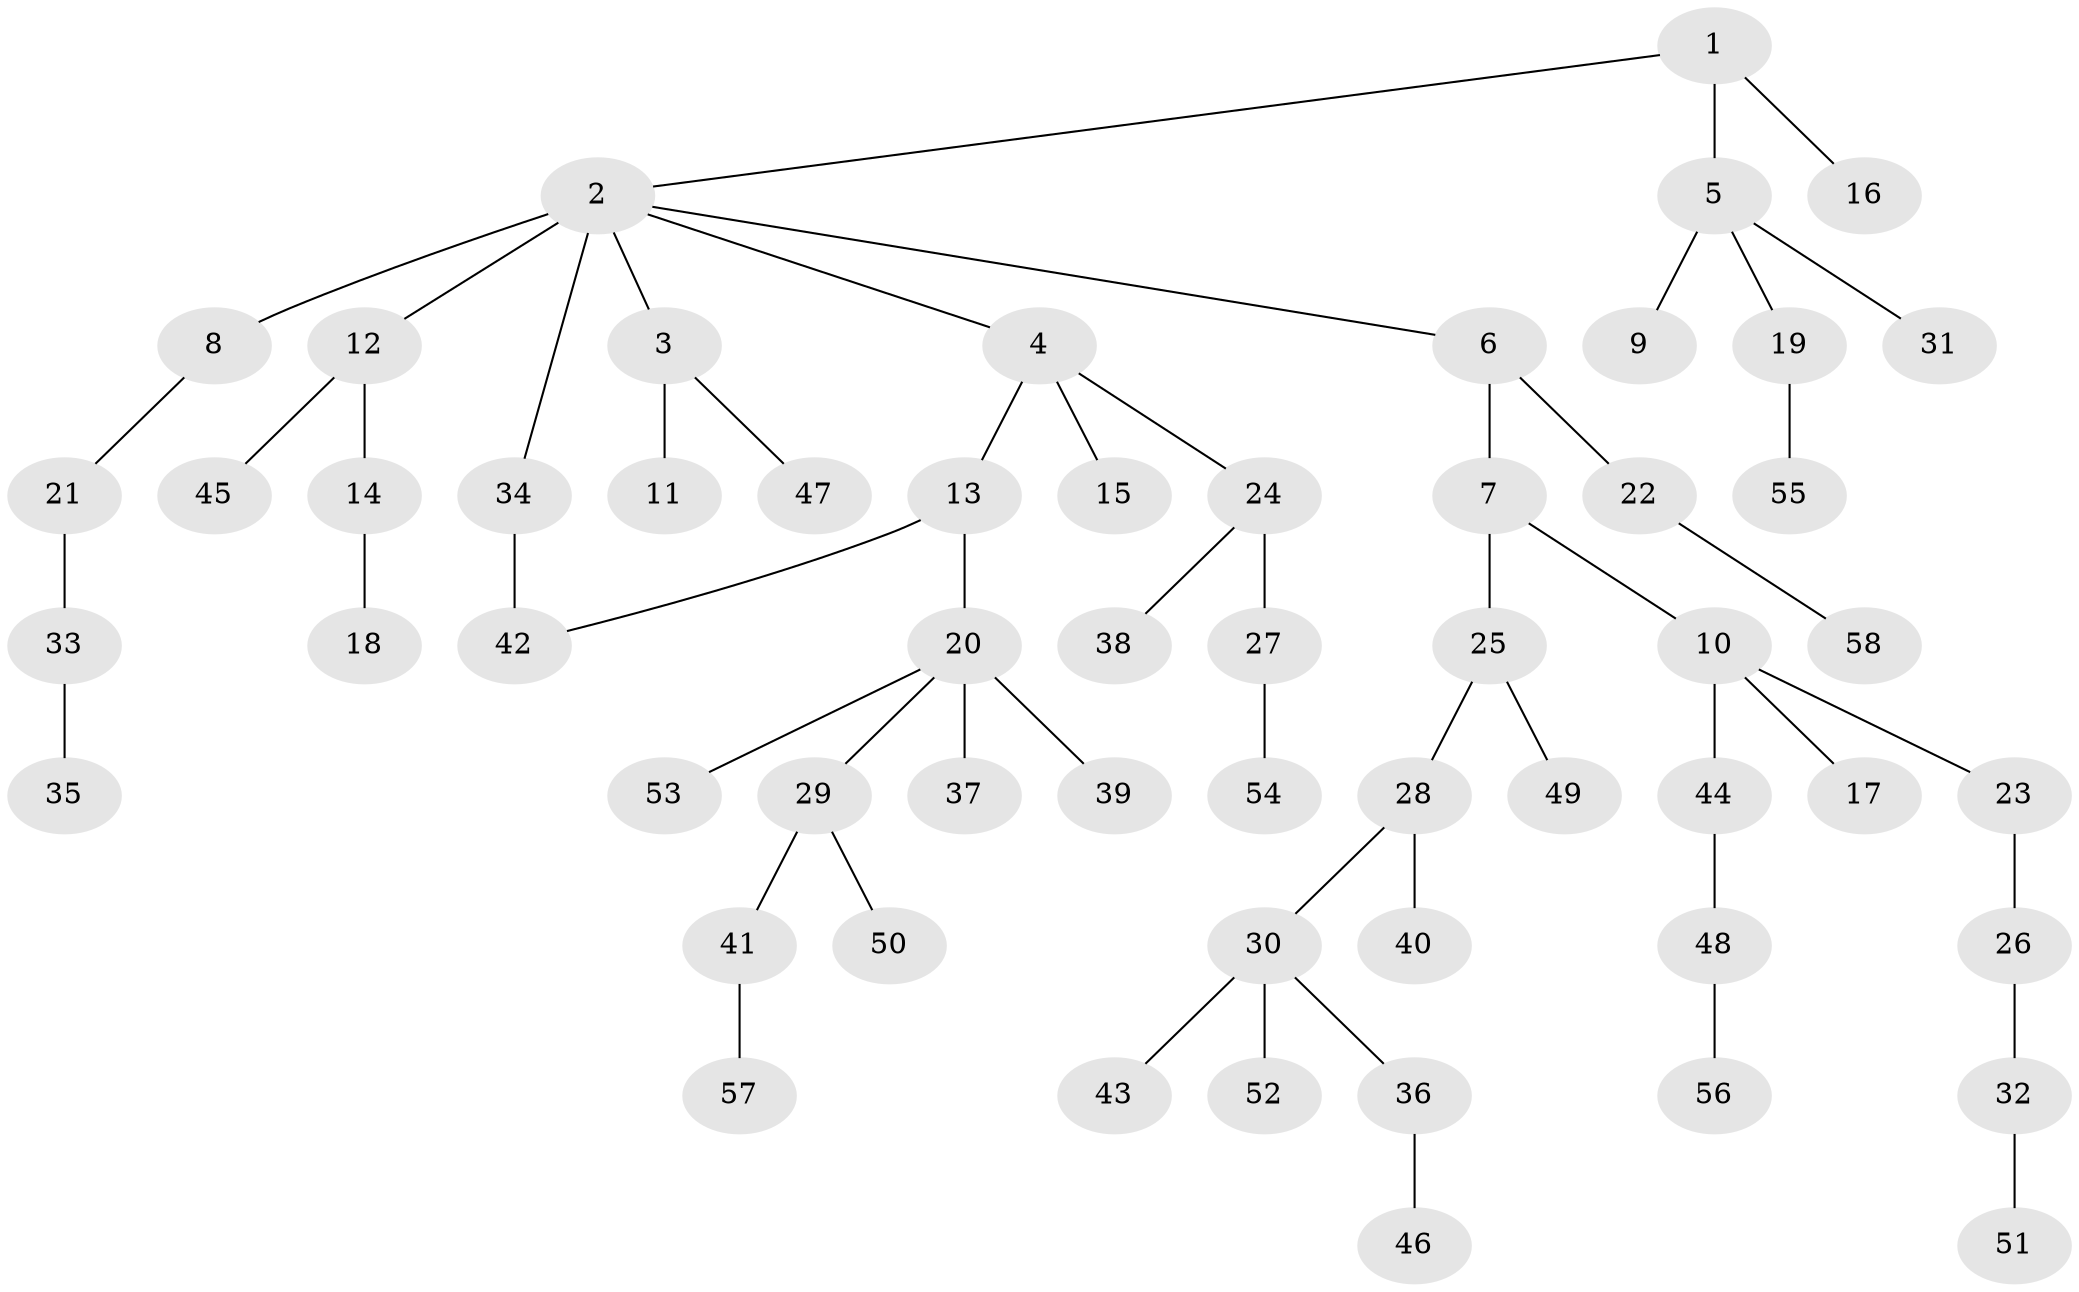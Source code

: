 // original degree distribution, {4: 0.08256880733944955, 9: 0.009174311926605505, 5: 0.045871559633027525, 1: 0.47706422018348627, 2: 0.30275229357798167, 3: 0.07339449541284404, 6: 0.009174311926605505}
// Generated by graph-tools (version 1.1) at 2025/48/03/04/25 22:48:57]
// undirected, 58 vertices, 58 edges
graph export_dot {
  node [color=gray90,style=filled];
  1;
  2;
  3;
  4;
  5;
  6;
  7;
  8;
  9;
  10;
  11;
  12;
  13;
  14;
  15;
  16;
  17;
  18;
  19;
  20;
  21;
  22;
  23;
  24;
  25;
  26;
  27;
  28;
  29;
  30;
  31;
  32;
  33;
  34;
  35;
  36;
  37;
  38;
  39;
  40;
  41;
  42;
  43;
  44;
  45;
  46;
  47;
  48;
  49;
  50;
  51;
  52;
  53;
  54;
  55;
  56;
  57;
  58;
  1 -- 2 [weight=1.0];
  1 -- 5 [weight=1.0];
  1 -- 16 [weight=1.0];
  2 -- 3 [weight=1.0];
  2 -- 4 [weight=1.0];
  2 -- 6 [weight=1.0];
  2 -- 8 [weight=2.0];
  2 -- 12 [weight=1.0];
  2 -- 34 [weight=1.0];
  3 -- 11 [weight=1.0];
  3 -- 47 [weight=1.0];
  4 -- 13 [weight=1.0];
  4 -- 15 [weight=1.0];
  4 -- 24 [weight=1.0];
  5 -- 9 [weight=1.0];
  5 -- 19 [weight=1.0];
  5 -- 31 [weight=1.0];
  6 -- 7 [weight=1.0];
  6 -- 22 [weight=1.0];
  7 -- 10 [weight=1.0];
  7 -- 25 [weight=1.0];
  8 -- 21 [weight=1.0];
  10 -- 17 [weight=1.0];
  10 -- 23 [weight=1.0];
  10 -- 44 [weight=1.0];
  12 -- 14 [weight=2.0];
  12 -- 45 [weight=1.0];
  13 -- 20 [weight=2.0];
  13 -- 42 [weight=1.0];
  14 -- 18 [weight=1.0];
  19 -- 55 [weight=1.0];
  20 -- 29 [weight=1.0];
  20 -- 37 [weight=1.0];
  20 -- 39 [weight=1.0];
  20 -- 53 [weight=1.0];
  21 -- 33 [weight=1.0];
  22 -- 58 [weight=1.0];
  23 -- 26 [weight=1.0];
  24 -- 27 [weight=1.0];
  24 -- 38 [weight=1.0];
  25 -- 28 [weight=1.0];
  25 -- 49 [weight=1.0];
  26 -- 32 [weight=2.0];
  27 -- 54 [weight=1.0];
  28 -- 30 [weight=1.0];
  28 -- 40 [weight=2.0];
  29 -- 41 [weight=1.0];
  29 -- 50 [weight=1.0];
  30 -- 36 [weight=1.0];
  30 -- 43 [weight=1.0];
  30 -- 52 [weight=1.0];
  32 -- 51 [weight=1.0];
  33 -- 35 [weight=1.0];
  34 -- 42 [weight=2.0];
  36 -- 46 [weight=1.0];
  41 -- 57 [weight=1.0];
  44 -- 48 [weight=1.0];
  48 -- 56 [weight=1.0];
}
